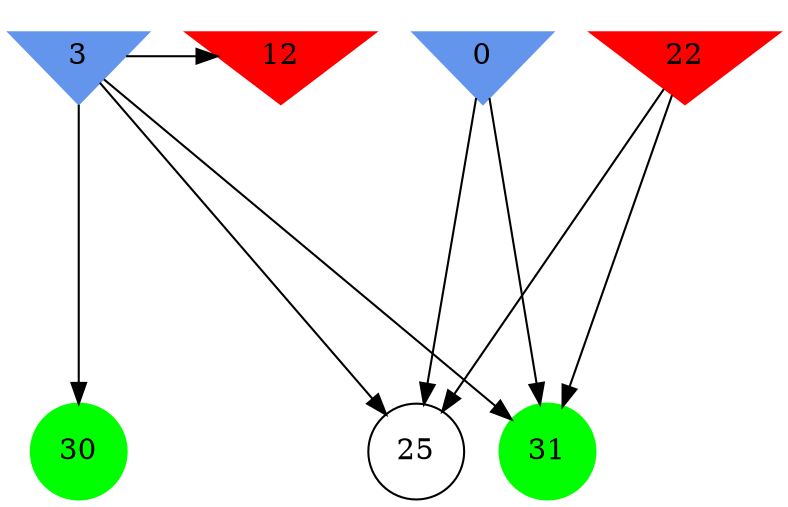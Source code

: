 digraph brain {
	ranksep=2.0;
	0 [shape=invtriangle,style=filled,color=cornflowerblue];
	3 [shape=invtriangle,style=filled,color=cornflowerblue];
	12 [shape=invtriangle,style=filled,color=red];
	22 [shape=invtriangle,style=filled,color=red];
	25 [shape=circle,color=black];
	30 [shape=circle,style=filled,color=green];
	31 [shape=circle,style=filled,color=green];
	3	->	12;
	3	->	30;
	3	->	31;
	3	->	25;
	22	->	31;
	22	->	25;
	0	->	31;
	0	->	25;
	{ rank=same; 0; 3; 12; 22; }
	{ rank=same; 25; }
	{ rank=same; 30; 31; }
}
